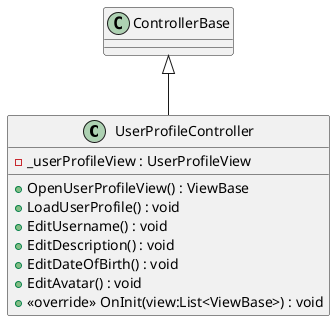 @startuml
class UserProfileController {
    - _userProfileView : UserProfileView
    + OpenUserProfileView() : ViewBase
    + LoadUserProfile() : void
    + EditUsername() : void
    + EditDescription() : void
    + EditDateOfBirth() : void
    + EditAvatar() : void
    + <<override>> OnInit(view:List<ViewBase>) : void
}
ControllerBase <|-- UserProfileController
@enduml
